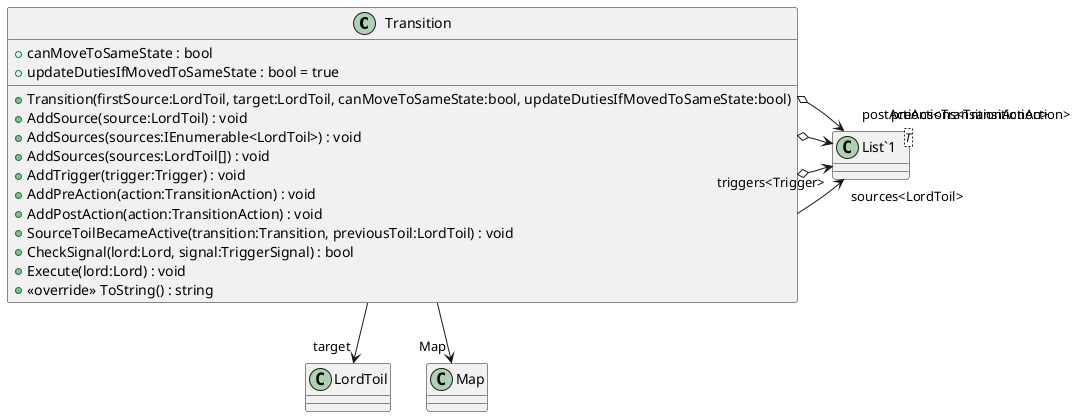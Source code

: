 @startuml
class Transition {
    + canMoveToSameState : bool
    + updateDutiesIfMovedToSameState : bool = true
    + Transition(firstSource:LordToil, target:LordToil, canMoveToSameState:bool, updateDutiesIfMovedToSameState:bool)
    + AddSource(source:LordToil) : void
    + AddSources(sources:IEnumerable<LordToil>) : void
    + AddSources(sources:LordToil[]) : void
    + AddTrigger(trigger:Trigger) : void
    + AddPreAction(action:TransitionAction) : void
    + AddPostAction(action:TransitionAction) : void
    + SourceToilBecameActive(transition:Transition, previousToil:LordToil) : void
    + CheckSignal(lord:Lord, signal:TriggerSignal) : bool
    + Execute(lord:Lord) : void
    + <<override>> ToString() : string
}
class "List`1"<T> {
}
Transition --> "sources<LordToil>" "List`1"
Transition --> "target" LordToil
Transition o-> "triggers<Trigger>" "List`1"
Transition o-> "preActions<TransitionAction>" "List`1"
Transition o-> "postActions<TransitionAction>" "List`1"
Transition --> "Map" Map
@enduml
